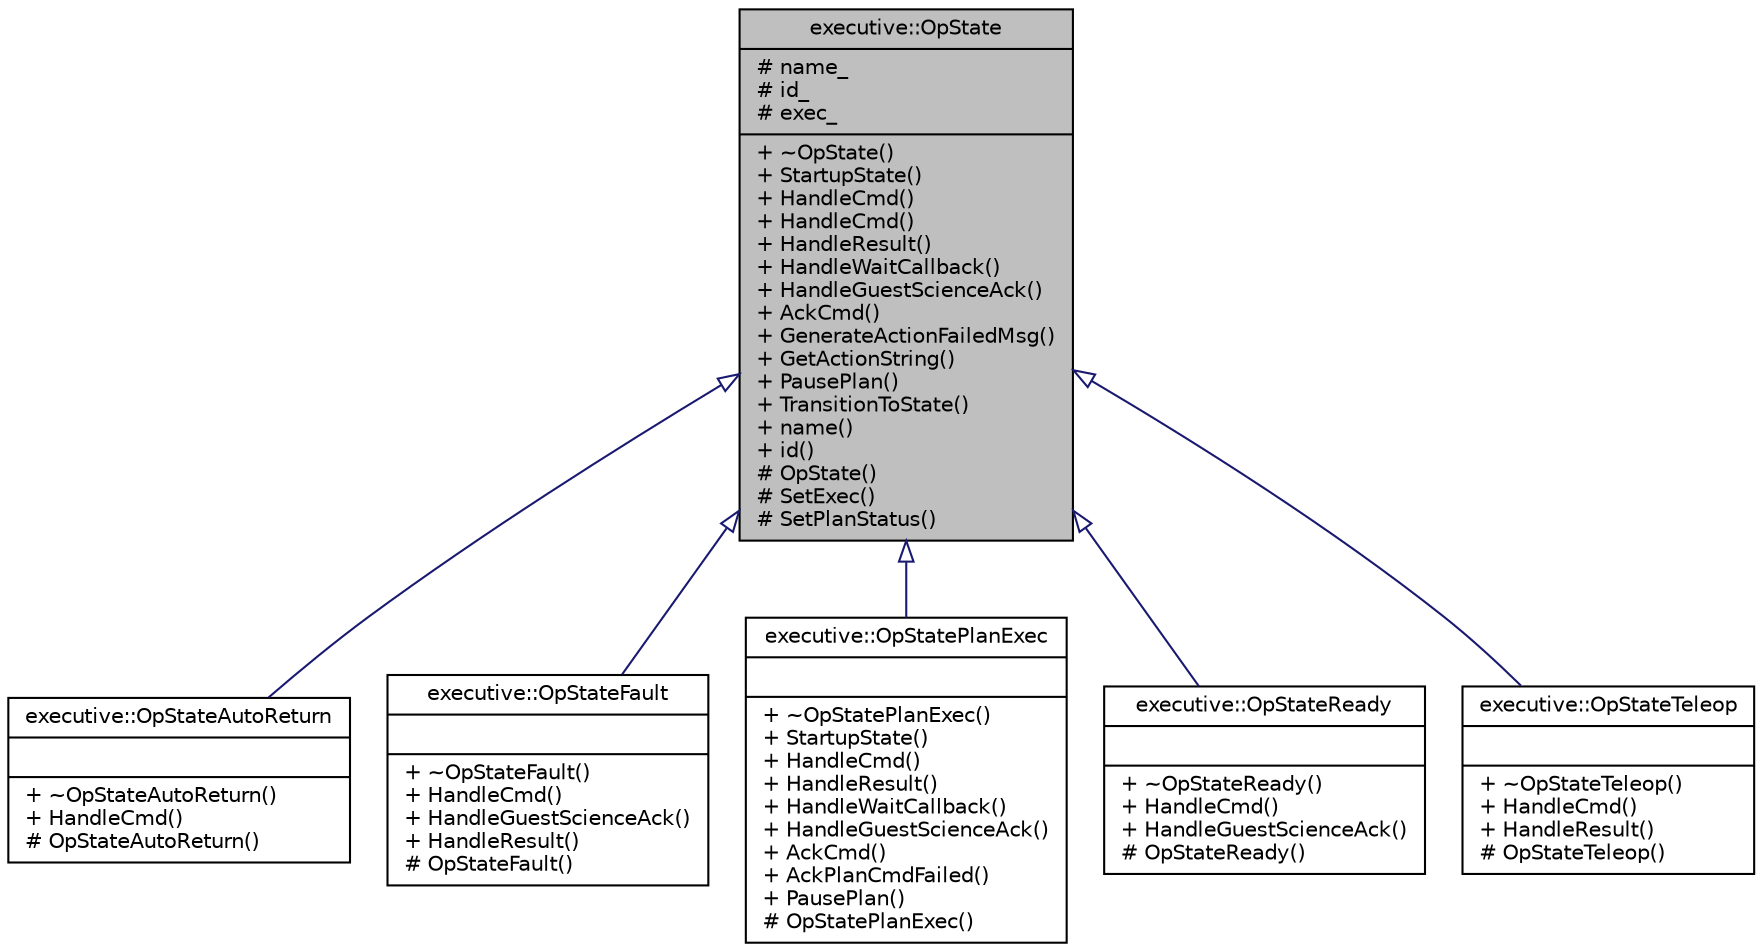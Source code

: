 digraph "executive::OpState"
{
 // LATEX_PDF_SIZE
  edge [fontname="Helvetica",fontsize="10",labelfontname="Helvetica",labelfontsize="10"];
  node [fontname="Helvetica",fontsize="10",shape=record];
  Node1 [label="{executive::OpState\n|# name_\l# id_\l# exec_\l|+ ~OpState()\l+ StartupState()\l+ HandleCmd()\l+ HandleCmd()\l+ HandleResult()\l+ HandleWaitCallback()\l+ HandleGuestScienceAck()\l+ AckCmd()\l+ GenerateActionFailedMsg()\l+ GetActionString()\l+ PausePlan()\l+ TransitionToState()\l+ name()\l+ id()\l# OpState()\l# SetExec()\l# SetPlanStatus()\l}",height=0.2,width=0.4,color="black", fillcolor="grey75", style="filled", fontcolor="black",tooltip=" "];
  Node1 -> Node2 [dir="back",color="midnightblue",fontsize="10",style="solid",arrowtail="onormal",fontname="Helvetica"];
  Node2 [label="{executive::OpStateAutoReturn\n||+ ~OpStateAutoReturn()\l+ HandleCmd()\l# OpStateAutoReturn()\l}",height=0.2,width=0.4,color="black", fillcolor="white", style="filled",URL="$classexecutive_1_1OpStateAutoReturn.html",tooltip=" "];
  Node1 -> Node3 [dir="back",color="midnightblue",fontsize="10",style="solid",arrowtail="onormal",fontname="Helvetica"];
  Node3 [label="{executive::OpStateFault\n||+ ~OpStateFault()\l+ HandleCmd()\l+ HandleGuestScienceAck()\l+ HandleResult()\l# OpStateFault()\l}",height=0.2,width=0.4,color="black", fillcolor="white", style="filled",URL="$classexecutive_1_1OpStateFault.html",tooltip=" "];
  Node1 -> Node4 [dir="back",color="midnightblue",fontsize="10",style="solid",arrowtail="onormal",fontname="Helvetica"];
  Node4 [label="{executive::OpStatePlanExec\n||+ ~OpStatePlanExec()\l+ StartupState()\l+ HandleCmd()\l+ HandleResult()\l+ HandleWaitCallback()\l+ HandleGuestScienceAck()\l+ AckCmd()\l+ AckPlanCmdFailed()\l+ PausePlan()\l# OpStatePlanExec()\l}",height=0.2,width=0.4,color="black", fillcolor="white", style="filled",URL="$classexecutive_1_1OpStatePlanExec.html",tooltip=" "];
  Node1 -> Node5 [dir="back",color="midnightblue",fontsize="10",style="solid",arrowtail="onormal",fontname="Helvetica"];
  Node5 [label="{executive::OpStateReady\n||+ ~OpStateReady()\l+ HandleCmd()\l+ HandleGuestScienceAck()\l# OpStateReady()\l}",height=0.2,width=0.4,color="black", fillcolor="white", style="filled",URL="$classexecutive_1_1OpStateReady.html",tooltip=" "];
  Node1 -> Node6 [dir="back",color="midnightblue",fontsize="10",style="solid",arrowtail="onormal",fontname="Helvetica"];
  Node6 [label="{executive::OpStateTeleop\n||+ ~OpStateTeleop()\l+ HandleCmd()\l+ HandleResult()\l# OpStateTeleop()\l}",height=0.2,width=0.4,color="black", fillcolor="white", style="filled",URL="$classexecutive_1_1OpStateTeleop.html",tooltip=" "];
}
